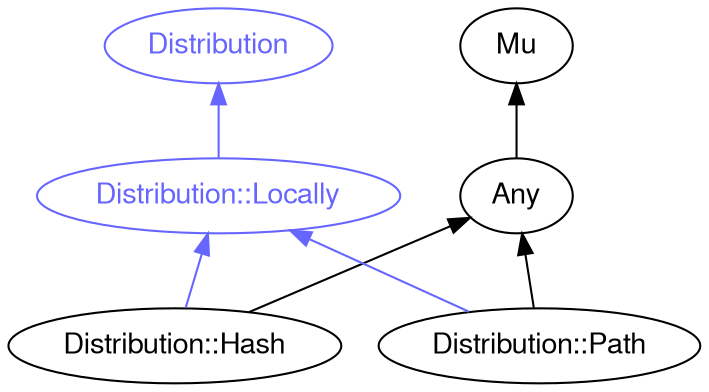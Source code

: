 digraph "raku-type-graph" {
    rankdir=BT;
    splines=polyline;
    overlap=false;

    graph [truecolor=true bgcolor="#FFFFFF"];
    // Types
    "Distribution" [color="#6666FF", fontcolor="#6666FF", href="/type/Distribution", fontname="FreeSans"];
    "Distribution::Locally" [color="#6666FF", fontcolor="#6666FF", href="/type/Distribution::Locally", fontname="FreeSans"];
    "Mu" [color="#000000", fontcolor="#000000", href="/type/Mu", fontname="FreeSans"];
    "Any" [color="#000000", fontcolor="#000000", href="/type/Any", fontname="FreeSans"];
    "Distribution::Hash" [color="#000000", fontcolor="#000000", href="/type/Distribution::Hash", fontname="FreeSans"];
    "Distribution::Path" [color="#000000", fontcolor="#000000", href="/type/Distribution::Path", fontname="FreeSans"];

    // Superclasses
    "Any" -> "Mu" [color="#000000"];
    "Distribution::Hash" -> "Any" [color="#000000"];
    "Distribution::Path" -> "Any" [color="#000000"];

    // Roles
    "Distribution::Locally" -> "Distribution" [color="#6666FF"];
    "Distribution::Hash" -> "Distribution::Locally" [color="#6666FF"];
    "Distribution::Path" -> "Distribution::Locally" [color="#6666FF"];
}
